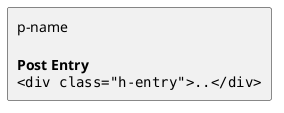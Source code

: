 {
  "sha1": "9pcfz0c3obbp8vptw9h7ikbmbqi9e4o",
  "insertion": {
    "when": "2024-05-30T20:48:21.738Z",
    "url": "http://forum.plantuml.net/7533/how-to-have-monospace-font-in-a-rectange",
    "user": "plantuml@gmail.com"
  }
}
@startuml
rectangle "p-name\n\n**Post Entry**\n""<div class="h-entry">..</div>"""
@enduml

